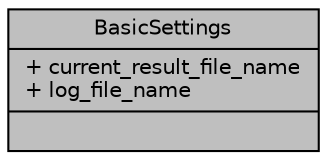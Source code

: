 digraph "BasicSettings"
{
  edge [fontname="Helvetica",fontsize="10",labelfontname="Helvetica",labelfontsize="10"];
  node [fontname="Helvetica",fontsize="10",shape=record];
  Node1 [label="{BasicSettings\n|+ current_result_file_name\l+ log_file_name\l|}",height=0.2,width=0.4,color="black", fillcolor="grey75", style="filled", fontcolor="black"];
}
